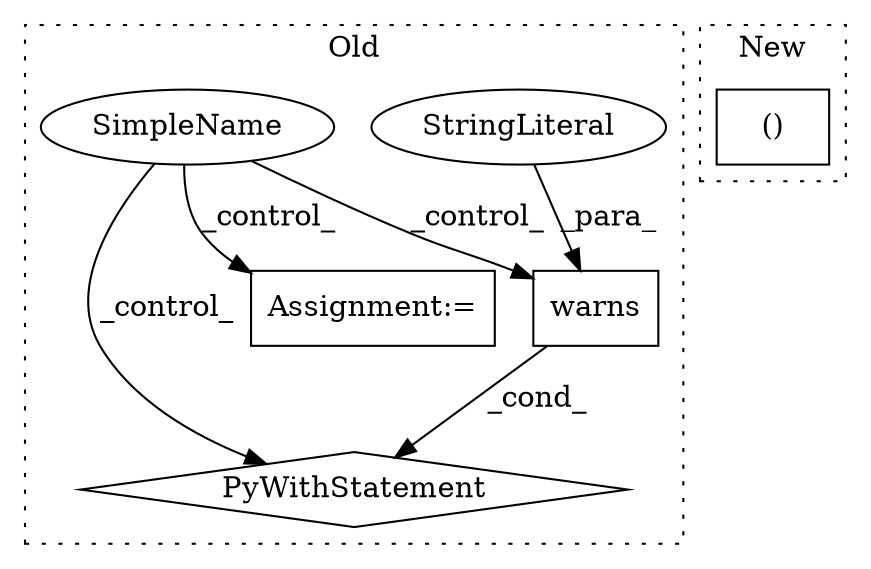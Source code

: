 digraph G {
subgraph cluster0 {
1 [label="warns" a="32" s="42415,42539" l="6,1" shape="box"];
3 [label="StringLiteral" a="45" s="42436" l="103" shape="ellipse"];
4 [label="SimpleName" a="42" s="" l="" shape="ellipse"];
5 [label="PyWithStatement" a="104" s="42398,42540" l="10,2" shape="diamond"];
6 [label="Assignment:=" a="7" s="42851" l="1" shape="box"];
label = "Old";
style="dotted";
}
subgraph cluster1 {
2 [label="()" a="106" s="42894" l="20" shape="box"];
label = "New";
style="dotted";
}
1 -> 5 [label="_cond_"];
3 -> 1 [label="_para_"];
4 -> 5 [label="_control_"];
4 -> 6 [label="_control_"];
4 -> 1 [label="_control_"];
}